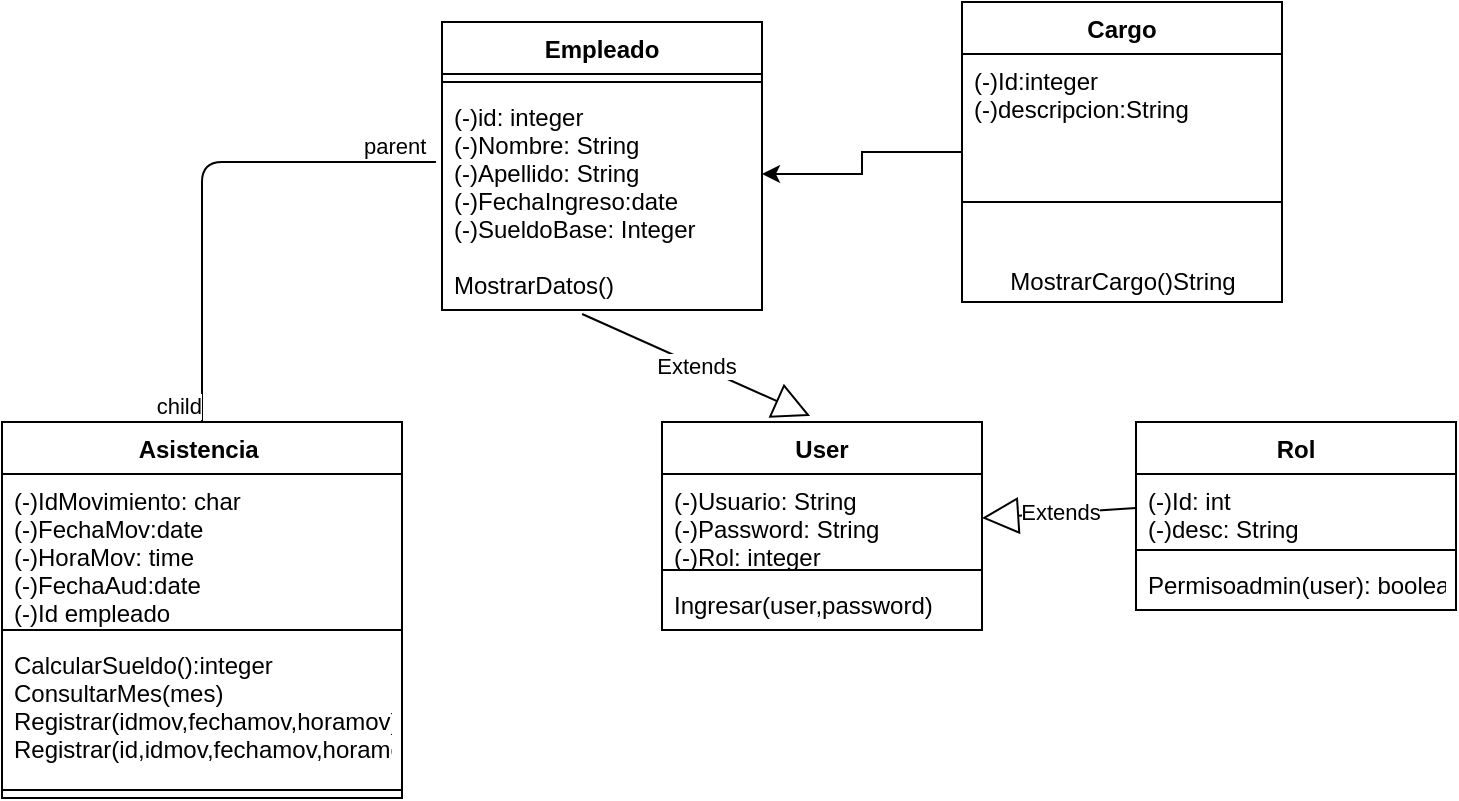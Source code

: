 <mxfile version="14.7.3" type="device"><diagram id="XOBb-Z6TIj7P4Y8D1XcZ" name="Page-1"><mxGraphModel dx="868" dy="482" grid="1" gridSize="10" guides="1" tooltips="1" connect="1" arrows="1" fold="1" page="1" pageScale="1" pageWidth="827" pageHeight="1169" math="0" shadow="0"><root><mxCell id="0"/><mxCell id="1" parent="0"/><mxCell id="Sivg7hCssGI5oTgcDPQR-1" value="Empleado" style="swimlane;fontStyle=1;align=center;verticalAlign=top;childLayout=stackLayout;horizontal=1;startSize=26;horizontalStack=0;resizeParent=1;resizeParentMax=0;resizeLast=0;collapsible=1;marginBottom=0;" parent="1" vertex="1"><mxGeometry x="320" y="30" width="160" height="144" as="geometry"/></mxCell><mxCell id="Sivg7hCssGI5oTgcDPQR-3" value="" style="line;strokeWidth=1;fillColor=none;align=left;verticalAlign=middle;spacingTop=-1;spacingLeft=3;spacingRight=3;rotatable=0;labelPosition=right;points=[];portConstraint=eastwest;" parent="Sivg7hCssGI5oTgcDPQR-1" vertex="1"><mxGeometry y="26" width="160" height="8" as="geometry"/></mxCell><mxCell id="Sivg7hCssGI5oTgcDPQR-2" value="(-)id: integer&#10;(-)Nombre: String&#10;(-)Apellido: String&#10;(-)FechaIngreso:date&#10;(-)SueldoBase: Integer" style="text;strokeColor=none;fillColor=none;align=left;verticalAlign=top;spacingLeft=4;spacingRight=4;overflow=hidden;rotatable=0;points=[[0,0.5],[1,0.5]];portConstraint=eastwest;" parent="Sivg7hCssGI5oTgcDPQR-1" vertex="1"><mxGeometry y="34" width="160" height="84" as="geometry"/></mxCell><mxCell id="Sivg7hCssGI5oTgcDPQR-4" value="MostrarDatos()" style="text;strokeColor=none;fillColor=none;align=left;verticalAlign=top;spacingLeft=4;spacingRight=4;overflow=hidden;rotatable=0;points=[[0,0.5],[1,0.5]];portConstraint=eastwest;" parent="Sivg7hCssGI5oTgcDPQR-1" vertex="1"><mxGeometry y="118" width="160" height="26" as="geometry"/></mxCell><mxCell id="Sivg7hCssGI5oTgcDPQR-5" value="Asistencia " style="swimlane;fontStyle=1;align=center;verticalAlign=top;childLayout=stackLayout;horizontal=1;startSize=26;horizontalStack=0;resizeParent=1;resizeParentMax=0;resizeLast=0;collapsible=1;marginBottom=0;" parent="1" vertex="1"><mxGeometry x="100" y="230" width="200" height="188" as="geometry"/></mxCell><mxCell id="Sivg7hCssGI5oTgcDPQR-6" value="(-)IdMovimiento: char&#10;(-)FechaMov:date&#10;(-)HoraMov: time&#10;(-)FechaAud:date&#10;(-)Id empleado" style="text;strokeColor=none;fillColor=none;align=left;verticalAlign=top;spacingLeft=4;spacingRight=4;overflow=hidden;rotatable=0;points=[[0,0.5],[1,0.5]];portConstraint=eastwest;" parent="Sivg7hCssGI5oTgcDPQR-5" vertex="1"><mxGeometry y="26" width="200" height="74" as="geometry"/></mxCell><mxCell id="Sivg7hCssGI5oTgcDPQR-7" value="" style="line;strokeWidth=1;fillColor=none;align=left;verticalAlign=middle;spacingTop=-1;spacingLeft=3;spacingRight=3;rotatable=0;labelPosition=right;points=[];portConstraint=eastwest;" parent="Sivg7hCssGI5oTgcDPQR-5" vertex="1"><mxGeometry y="100" width="200" height="8" as="geometry"/></mxCell><mxCell id="Sivg7hCssGI5oTgcDPQR-8" value="CalcularSueldo():integer&#10;ConsultarMes(mes)&#10;Registrar(idmov,fechamov,horamov)&#10;Registrar(id,idmov,fechamov,horamov)&#10;" style="text;strokeColor=none;fillColor=none;align=left;verticalAlign=top;spacingLeft=4;spacingRight=4;overflow=hidden;rotatable=0;points=[[0,0.5],[1,0.5]];portConstraint=eastwest;" parent="Sivg7hCssGI5oTgcDPQR-5" vertex="1"><mxGeometry y="108" width="200" height="72" as="geometry"/></mxCell><mxCell id="Sivg7hCssGI5oTgcDPQR-16" value="" style="line;strokeWidth=1;fillColor=none;align=left;verticalAlign=middle;spacingTop=-1;spacingLeft=3;spacingRight=3;rotatable=0;labelPosition=right;points=[];portConstraint=eastwest;" parent="Sivg7hCssGI5oTgcDPQR-5" vertex="1"><mxGeometry y="180" width="200" height="8" as="geometry"/></mxCell><mxCell id="Sivg7hCssGI5oTgcDPQR-19" style="edgeStyle=orthogonalEdgeStyle;rounded=0;orthogonalLoop=1;jettySize=auto;html=1;entryX=1;entryY=0.5;entryDx=0;entryDy=0;" parent="1" source="Sivg7hCssGI5oTgcDPQR-9" target="Sivg7hCssGI5oTgcDPQR-2" edge="1"><mxGeometry relative="1" as="geometry"/></mxCell><mxCell id="Sivg7hCssGI5oTgcDPQR-9" value="Cargo" style="swimlane;fontStyle=1;align=center;verticalAlign=top;childLayout=stackLayout;horizontal=1;startSize=26;horizontalStack=0;resizeParent=1;resizeParentMax=0;resizeLast=0;collapsible=1;marginBottom=0;" parent="1" vertex="1"><mxGeometry x="580" y="20" width="160" height="150" as="geometry"/></mxCell><mxCell id="Sivg7hCssGI5oTgcDPQR-10" value="(-)Id:integer&#10;(-)descripcion:String" style="text;strokeColor=none;fillColor=none;align=left;verticalAlign=top;spacingLeft=4;spacingRight=4;overflow=hidden;rotatable=0;points=[[0,0.5],[1,0.5]];portConstraint=eastwest;" parent="Sivg7hCssGI5oTgcDPQR-9" vertex="1"><mxGeometry y="26" width="160" height="44" as="geometry"/></mxCell><mxCell id="Sivg7hCssGI5oTgcDPQR-11" value="" style="line;strokeWidth=1;fillColor=none;align=left;verticalAlign=middle;spacingTop=-1;spacingLeft=3;spacingRight=3;rotatable=0;labelPosition=right;points=[];portConstraint=eastwest;" parent="Sivg7hCssGI5oTgcDPQR-9" vertex="1"><mxGeometry y="70" width="160" height="60" as="geometry"/></mxCell><mxCell id="Sivg7hCssGI5oTgcDPQR-31" value="MostrarCargo()String" style="text;html=1;align=center;verticalAlign=middle;resizable=0;points=[];autosize=1;strokeColor=none;" parent="Sivg7hCssGI5oTgcDPQR-9" vertex="1"><mxGeometry y="130" width="160" height="20" as="geometry"/></mxCell><mxCell id="Sivg7hCssGI5oTgcDPQR-20" value="User" style="swimlane;fontStyle=1;align=center;verticalAlign=top;childLayout=stackLayout;horizontal=1;startSize=26;horizontalStack=0;resizeParent=1;resizeParentMax=0;resizeLast=0;collapsible=1;marginBottom=0;" parent="1" vertex="1"><mxGeometry x="430" y="230" width="160" height="104" as="geometry"/></mxCell><mxCell id="Sivg7hCssGI5oTgcDPQR-21" value="(-)Usuario: String&#10;(-)Password: String&#10;(-)Rol: integer" style="text;strokeColor=none;fillColor=none;align=left;verticalAlign=top;spacingLeft=4;spacingRight=4;overflow=hidden;rotatable=0;points=[[0,0.5],[1,0.5]];portConstraint=eastwest;" parent="Sivg7hCssGI5oTgcDPQR-20" vertex="1"><mxGeometry y="26" width="160" height="44" as="geometry"/></mxCell><mxCell id="Sivg7hCssGI5oTgcDPQR-22" value="" style="line;strokeWidth=1;fillColor=none;align=left;verticalAlign=middle;spacingTop=-1;spacingLeft=3;spacingRight=3;rotatable=0;labelPosition=right;points=[];portConstraint=eastwest;" parent="Sivg7hCssGI5oTgcDPQR-20" vertex="1"><mxGeometry y="70" width="160" height="8" as="geometry"/></mxCell><mxCell id="Sivg7hCssGI5oTgcDPQR-23" value="Ingresar(user,password)" style="text;strokeColor=none;fillColor=none;align=left;verticalAlign=top;spacingLeft=4;spacingRight=4;overflow=hidden;rotatable=0;points=[[0,0.5],[1,0.5]];portConstraint=eastwest;" parent="Sivg7hCssGI5oTgcDPQR-20" vertex="1"><mxGeometry y="78" width="160" height="26" as="geometry"/></mxCell><mxCell id="Sivg7hCssGI5oTgcDPQR-24" value="Rol" style="swimlane;fontStyle=1;align=center;verticalAlign=top;childLayout=stackLayout;horizontal=1;startSize=26;horizontalStack=0;resizeParent=1;resizeParentMax=0;resizeLast=0;collapsible=1;marginBottom=0;" parent="1" vertex="1"><mxGeometry x="667" y="230" width="160" height="94" as="geometry"/></mxCell><mxCell id="Sivg7hCssGI5oTgcDPQR-25" value="(-)Id: int&#10;(-)desc: String" style="text;strokeColor=none;fillColor=none;align=left;verticalAlign=top;spacingLeft=4;spacingRight=4;overflow=hidden;rotatable=0;points=[[0,0.5],[1,0.5]];portConstraint=eastwest;" parent="Sivg7hCssGI5oTgcDPQR-24" vertex="1"><mxGeometry y="26" width="160" height="34" as="geometry"/></mxCell><mxCell id="Sivg7hCssGI5oTgcDPQR-26" value="" style="line;strokeWidth=1;fillColor=none;align=left;verticalAlign=middle;spacingTop=-1;spacingLeft=3;spacingRight=3;rotatable=0;labelPosition=right;points=[];portConstraint=eastwest;" parent="Sivg7hCssGI5oTgcDPQR-24" vertex="1"><mxGeometry y="60" width="160" height="8" as="geometry"/></mxCell><mxCell id="Sivg7hCssGI5oTgcDPQR-27" value="Permisoadmin(user): boolean" style="text;strokeColor=none;fillColor=none;align=left;verticalAlign=top;spacingLeft=4;spacingRight=4;overflow=hidden;rotatable=0;points=[[0,0.5],[1,0.5]];portConstraint=eastwest;" parent="Sivg7hCssGI5oTgcDPQR-24" vertex="1"><mxGeometry y="68" width="160" height="26" as="geometry"/></mxCell><mxCell id="Sivg7hCssGI5oTgcDPQR-28" value="Extends" style="endArrow=block;endSize=16;endFill=0;html=1;exitX=0;exitY=0.5;exitDx=0;exitDy=0;entryX=1;entryY=0.5;entryDx=0;entryDy=0;" parent="1" source="Sivg7hCssGI5oTgcDPQR-25" target="Sivg7hCssGI5oTgcDPQR-21" edge="1"><mxGeometry width="160" relative="1" as="geometry"><mxPoint x="330" y="220" as="sourcePoint"/><mxPoint x="490" y="220" as="targetPoint"/></mxGeometry></mxCell><mxCell id="Sivg7hCssGI5oTgcDPQR-32" value="" style="endArrow=none;html=1;edgeStyle=orthogonalEdgeStyle;exitX=-0.019;exitY=0.429;exitDx=0;exitDy=0;exitPerimeter=0;" parent="1" source="Sivg7hCssGI5oTgcDPQR-2" target="Sivg7hCssGI5oTgcDPQR-5" edge="1"><mxGeometry relative="1" as="geometry"><mxPoint x="330" y="220" as="sourcePoint"/><mxPoint x="490" y="220" as="targetPoint"/></mxGeometry></mxCell><mxCell id="Sivg7hCssGI5oTgcDPQR-33" value="parent" style="edgeLabel;resizable=0;html=1;align=left;verticalAlign=bottom;" parent="Sivg7hCssGI5oTgcDPQR-32" connectable="0" vertex="1"><mxGeometry x="-1" relative="1" as="geometry"><mxPoint x="-38" as="offset"/></mxGeometry></mxCell><mxCell id="Sivg7hCssGI5oTgcDPQR-34" value="child" style="edgeLabel;resizable=0;html=1;align=right;verticalAlign=bottom;" parent="Sivg7hCssGI5oTgcDPQR-32" connectable="0" vertex="1"><mxGeometry x="1" relative="1" as="geometry"/></mxCell><mxCell id="Sivg7hCssGI5oTgcDPQR-29" value="Extends" style="endArrow=block;endSize=16;endFill=0;html=1;exitX=0.438;exitY=1.077;exitDx=0;exitDy=0;exitPerimeter=0;entryX=0.463;entryY=-0.029;entryDx=0;entryDy=0;entryPerimeter=0;" parent="1" source="Sivg7hCssGI5oTgcDPQR-4" target="Sivg7hCssGI5oTgcDPQR-20" edge="1"><mxGeometry width="160" relative="1" as="geometry"><mxPoint x="330" y="220" as="sourcePoint"/><mxPoint x="490" y="220" as="targetPoint"/></mxGeometry></mxCell></root></mxGraphModel></diagram></mxfile>
